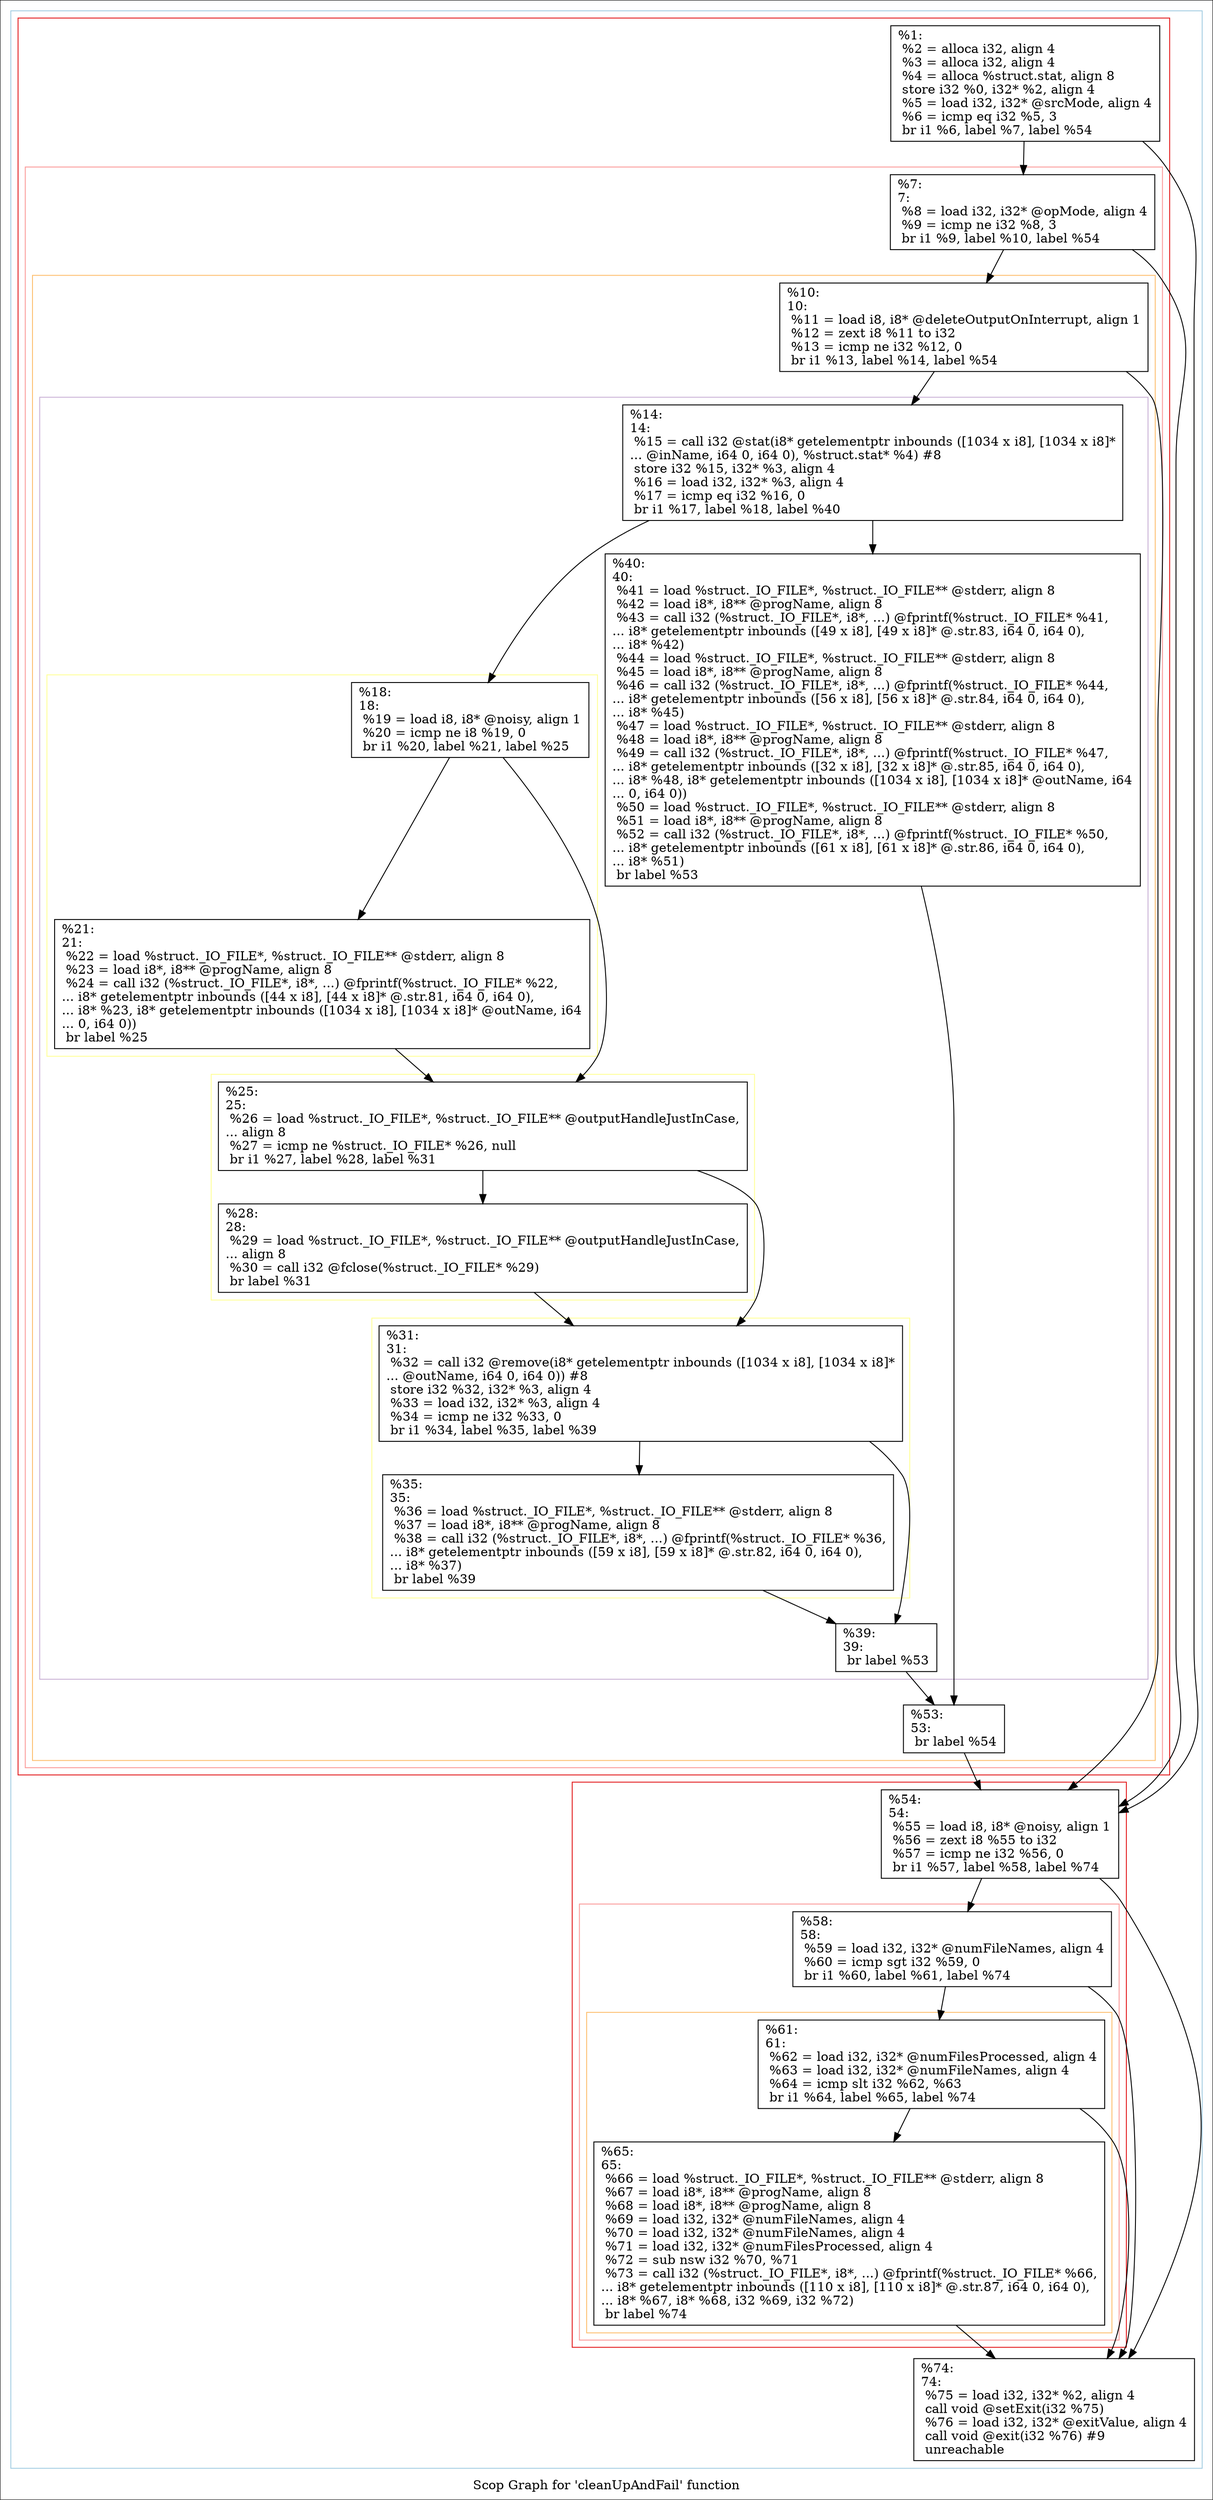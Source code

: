 digraph "Scop Graph for 'cleanUpAndFail' function" {
	label="Scop Graph for 'cleanUpAndFail' function";

	Node0x2832ac0 [shape=record,label="{%1:\l  %2 = alloca i32, align 4\l  %3 = alloca i32, align 4\l  %4 = alloca %struct.stat, align 8\l  store i32 %0, i32* %2, align 4\l  %5 = load i32, i32* @srcMode, align 4\l  %6 = icmp eq i32 %5, 3\l  br i1 %6, label %7, label %54\l}"];
	Node0x2832ac0 -> Node0x27c9d50;
	Node0x2832ac0 -> Node0x2853c70;
	Node0x27c9d50 [shape=record,label="{%7:\l7:                                                \l  %8 = load i32, i32* @opMode, align 4\l  %9 = icmp ne i32 %8, 3\l  br i1 %9, label %10, label %54\l}"];
	Node0x27c9d50 -> Node0x25eac70;
	Node0x27c9d50 -> Node0x2853c70;
	Node0x25eac70 [shape=record,label="{%10:\l10:                                               \l  %11 = load i8, i8* @deleteOutputOnInterrupt, align 1\l  %12 = zext i8 %11 to i32\l  %13 = icmp ne i32 %12, 0\l  br i1 %13, label %14, label %54\l}"];
	Node0x25eac70 -> Node0x28d6190;
	Node0x25eac70 -> Node0x2853c70;
	Node0x28d6190 [shape=record,label="{%14:\l14:                                               \l  %15 = call i32 @stat(i8* getelementptr inbounds ([1034 x i8], [1034 x i8]*\l... @inName, i64 0, i64 0), %struct.stat* %4) #8\l  store i32 %15, i32* %3, align 4\l  %16 = load i32, i32* %3, align 4\l  %17 = icmp eq i32 %16, 0\l  br i1 %17, label %18, label %40\l}"];
	Node0x28d6190 -> Node0x2826310;
	Node0x28d6190 -> Node0x281bb00;
	Node0x2826310 [shape=record,label="{%18:\l18:                                               \l  %19 = load i8, i8* @noisy, align 1\l  %20 = icmp ne i8 %19, 0\l  br i1 %20, label %21, label %25\l}"];
	Node0x2826310 -> Node0x2669d10;
	Node0x2826310 -> Node0x25cdcf0;
	Node0x2669d10 [shape=record,label="{%21:\l21:                                               \l  %22 = load %struct._IO_FILE*, %struct._IO_FILE** @stderr, align 8\l  %23 = load i8*, i8** @progName, align 8\l  %24 = call i32 (%struct._IO_FILE*, i8*, ...) @fprintf(%struct._IO_FILE* %22,\l... i8* getelementptr inbounds ([44 x i8], [44 x i8]* @.str.81, i64 0, i64 0),\l... i8* %23, i8* getelementptr inbounds ([1034 x i8], [1034 x i8]* @outName, i64\l... 0, i64 0))\l  br label %25\l}"];
	Node0x2669d10 -> Node0x25cdcf0;
	Node0x25cdcf0 [shape=record,label="{%25:\l25:                                               \l  %26 = load %struct._IO_FILE*, %struct._IO_FILE** @outputHandleJustInCase,\l... align 8\l  %27 = icmp ne %struct._IO_FILE* %26, null\l  br i1 %27, label %28, label %31\l}"];
	Node0x25cdcf0 -> Node0x281b540;
	Node0x25cdcf0 -> Node0x282a5f0;
	Node0x281b540 [shape=record,label="{%28:\l28:                                               \l  %29 = load %struct._IO_FILE*, %struct._IO_FILE** @outputHandleJustInCase,\l... align 8\l  %30 = call i32 @fclose(%struct._IO_FILE* %29)\l  br label %31\l}"];
	Node0x281b540 -> Node0x282a5f0;
	Node0x282a5f0 [shape=record,label="{%31:\l31:                                               \l  %32 = call i32 @remove(i8* getelementptr inbounds ([1034 x i8], [1034 x i8]*\l... @outName, i64 0, i64 0)) #8\l  store i32 %32, i32* %3, align 4\l  %33 = load i32, i32* %3, align 4\l  %34 = icmp ne i32 %33, 0\l  br i1 %34, label %35, label %39\l}"];
	Node0x282a5f0 -> Node0x2855d70;
	Node0x282a5f0 -> Node0x2698be0;
	Node0x2855d70 [shape=record,label="{%35:\l35:                                               \l  %36 = load %struct._IO_FILE*, %struct._IO_FILE** @stderr, align 8\l  %37 = load i8*, i8** @progName, align 8\l  %38 = call i32 (%struct._IO_FILE*, i8*, ...) @fprintf(%struct._IO_FILE* %36,\l... i8* getelementptr inbounds ([59 x i8], [59 x i8]* @.str.82, i64 0, i64 0),\l... i8* %37)\l  br label %39\l}"];
	Node0x2855d70 -> Node0x2698be0;
	Node0x2698be0 [shape=record,label="{%39:\l39:                                               \l  br label %53\l}"];
	Node0x2698be0 -> Node0x2814da0;
	Node0x2814da0 [shape=record,label="{%53:\l53:                                               \l  br label %54\l}"];
	Node0x2814da0 -> Node0x2853c70;
	Node0x2853c70 [shape=record,label="{%54:\l54:                                               \l  %55 = load i8, i8* @noisy, align 1\l  %56 = zext i8 %55 to i32\l  %57 = icmp ne i32 %56, 0\l  br i1 %57, label %58, label %74\l}"];
	Node0x2853c70 -> Node0x282dfe0;
	Node0x2853c70 -> Node0x2842bd0;
	Node0x282dfe0 [shape=record,label="{%58:\l58:                                               \l  %59 = load i32, i32* @numFileNames, align 4\l  %60 = icmp sgt i32 %59, 0\l  br i1 %60, label %61, label %74\l}"];
	Node0x282dfe0 -> Node0x258f0c0;
	Node0x282dfe0 -> Node0x2842bd0;
	Node0x258f0c0 [shape=record,label="{%61:\l61:                                               \l  %62 = load i32, i32* @numFilesProcessed, align 4\l  %63 = load i32, i32* @numFileNames, align 4\l  %64 = icmp slt i32 %62, %63\l  br i1 %64, label %65, label %74\l}"];
	Node0x258f0c0 -> Node0x2813df0;
	Node0x258f0c0 -> Node0x2842bd0;
	Node0x2813df0 [shape=record,label="{%65:\l65:                                               \l  %66 = load %struct._IO_FILE*, %struct._IO_FILE** @stderr, align 8\l  %67 = load i8*, i8** @progName, align 8\l  %68 = load i8*, i8** @progName, align 8\l  %69 = load i32, i32* @numFileNames, align 4\l  %70 = load i32, i32* @numFileNames, align 4\l  %71 = load i32, i32* @numFilesProcessed, align 4\l  %72 = sub nsw i32 %70, %71\l  %73 = call i32 (%struct._IO_FILE*, i8*, ...) @fprintf(%struct._IO_FILE* %66,\l... i8* getelementptr inbounds ([110 x i8], [110 x i8]* @.str.87, i64 0, i64 0),\l... i8* %67, i8* %68, i32 %69, i32 %72)\l  br label %74\l}"];
	Node0x2813df0 -> Node0x2842bd0;
	Node0x2842bd0 [shape=record,label="{%74:\l74:                                               \l  %75 = load i32, i32* %2, align 4\l  call void @setExit(i32 %75)\l  %76 = load i32, i32* @exitValue, align 4\l  call void @exit(i32 %76) #9\l  unreachable\l}"];
	Node0x281bb00 [shape=record,label="{%40:\l40:                                               \l  %41 = load %struct._IO_FILE*, %struct._IO_FILE** @stderr, align 8\l  %42 = load i8*, i8** @progName, align 8\l  %43 = call i32 (%struct._IO_FILE*, i8*, ...) @fprintf(%struct._IO_FILE* %41,\l... i8* getelementptr inbounds ([49 x i8], [49 x i8]* @.str.83, i64 0, i64 0),\l... i8* %42)\l  %44 = load %struct._IO_FILE*, %struct._IO_FILE** @stderr, align 8\l  %45 = load i8*, i8** @progName, align 8\l  %46 = call i32 (%struct._IO_FILE*, i8*, ...) @fprintf(%struct._IO_FILE* %44,\l... i8* getelementptr inbounds ([56 x i8], [56 x i8]* @.str.84, i64 0, i64 0),\l... i8* %45)\l  %47 = load %struct._IO_FILE*, %struct._IO_FILE** @stderr, align 8\l  %48 = load i8*, i8** @progName, align 8\l  %49 = call i32 (%struct._IO_FILE*, i8*, ...) @fprintf(%struct._IO_FILE* %47,\l... i8* getelementptr inbounds ([32 x i8], [32 x i8]* @.str.85, i64 0, i64 0),\l... i8* %48, i8* getelementptr inbounds ([1034 x i8], [1034 x i8]* @outName, i64\l... 0, i64 0))\l  %50 = load %struct._IO_FILE*, %struct._IO_FILE** @stderr, align 8\l  %51 = load i8*, i8** @progName, align 8\l  %52 = call i32 (%struct._IO_FILE*, i8*, ...) @fprintf(%struct._IO_FILE* %50,\l... i8* getelementptr inbounds ([61 x i8], [61 x i8]* @.str.86, i64 0, i64 0),\l... i8* %51)\l  br label %53\l}"];
	Node0x281bb00 -> Node0x2814da0;
	colorscheme = "paired12"
        subgraph cluster_0x2913710 {
          label = "";
          style = solid;
          color = 1
          subgraph cluster_0x2925610 {
            label = "";
            style = solid;
            color = 6
            subgraph cluster_0x2932f80 {
              label = "";
              style = solid;
              color = 5
              subgraph cluster_0x292a570 {
                label = "";
                style = solid;
                color = 7
                subgraph cluster_0x2941dd0 {
                  label = "";
                  style = solid;
                  color = 9
                  subgraph cluster_0x29723f0 {
                    label = "";
                    style = solid;
                    color = 11
                    Node0x2826310;
                    Node0x2669d10;
                  }
                  subgraph cluster_0x2941c60 {
                    label = "";
                    style = solid;
                    color = 11
                    Node0x25cdcf0;
                    Node0x281b540;
                  }
                  subgraph cluster_0x292a4f0 {
                    label = "";
                    style = solid;
                    color = 11
                    Node0x282a5f0;
                    Node0x2855d70;
                  }
                  Node0x28d6190;
                  Node0x2698be0;
                  Node0x281bb00;
                }
                Node0x25eac70;
                Node0x2814da0;
              }
              Node0x27c9d50;
            }
            Node0x2832ac0;
          }
          subgraph cluster_0x2925940 {
            label = "";
            style = solid;
            color = 6
            subgraph cluster_0x292aa70 {
              label = "";
              style = solid;
              color = 5
              subgraph cluster_0x28ec570 {
                label = "";
                style = solid;
                color = 7
                Node0x258f0c0;
                Node0x2813df0;
              }
              Node0x282dfe0;
            }
            Node0x2853c70;
          }
          Node0x2842bd0;
        }
}
